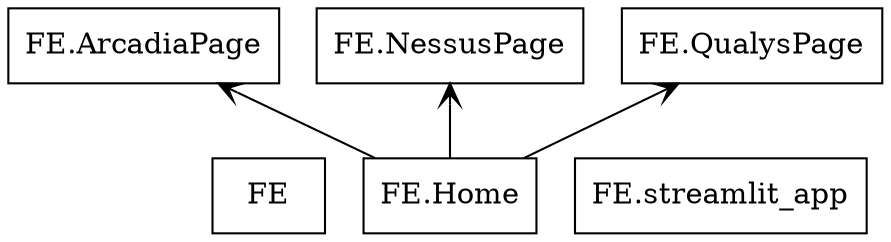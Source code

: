 digraph "packages_ArcadiaFE" {
rankdir=BT
charset="utf-8"
"FE" [color="black", label=<FE>, shape="box", style="solid"];
"FE.ArcadiaPage" [color="black", label=<FE.ArcadiaPage>, shape="box", style="solid"];
"FE.Home" [color="black", label=<FE.Home>, shape="box", style="solid"];
"FE.NessusPage" [color="black", label=<FE.NessusPage>, shape="box", style="solid"];
"FE.QualysPage" [color="black", label=<FE.QualysPage>, shape="box", style="solid"];
"FE.streamlit_app" [color="black", label=<FE.streamlit_app>, shape="box", style="solid"];
"FE.Home" -> "FE.ArcadiaPage" [arrowhead="open", arrowtail="none"];
"FE.Home" -> "FE.NessusPage" [arrowhead="open", arrowtail="none"];
"FE.Home" -> "FE.QualysPage" [arrowhead="open", arrowtail="none"];
}
